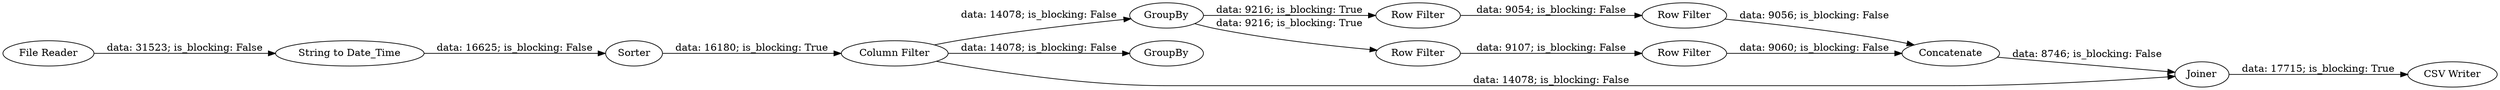 digraph {
	"-8710934142077291469_3" [label="File Reader"]
	"-8710934142077291469_29" [label="Row Filter"]
	"-8710934142077291469_31" [label="CSV Writer"]
	"-8710934142077291469_21" [label=GroupBy]
	"-8710934142077291469_22" [label=GroupBy]
	"-8710934142077291469_26" [label="Row Filter"]
	"-8710934142077291469_25" [label=Joiner]
	"-8710934142077291469_27" [label="Row Filter"]
	"-8710934142077291469_4" [label="Column Filter"]
	"-8710934142077291469_30" [label=Concatenate]
	"-8710934142077291469_28" [label="Row Filter"]
	"-8710934142077291469_24" [label=Sorter]
	"-8710934142077291469_32" [label="String to Date_Time"]
	"-8710934142077291469_30" -> "-8710934142077291469_25" [label="data: 8746; is_blocking: False"]
	"-8710934142077291469_21" -> "-8710934142077291469_29" [label="data: 9216; is_blocking: True"]
	"-8710934142077291469_3" -> "-8710934142077291469_32" [label="data: 31523; is_blocking: False"]
	"-8710934142077291469_21" -> "-8710934142077291469_28" [label="data: 9216; is_blocking: True"]
	"-8710934142077291469_4" -> "-8710934142077291469_22" [label="data: 14078; is_blocking: False"]
	"-8710934142077291469_4" -> "-8710934142077291469_25" [label="data: 14078; is_blocking: False"]
	"-8710934142077291469_26" -> "-8710934142077291469_30" [label="data: 9060; is_blocking: False"]
	"-8710934142077291469_32" -> "-8710934142077291469_24" [label="data: 16625; is_blocking: False"]
	"-8710934142077291469_28" -> "-8710934142077291469_26" [label="data: 9107; is_blocking: False"]
	"-8710934142077291469_25" -> "-8710934142077291469_31" [label="data: 17715; is_blocking: True"]
	"-8710934142077291469_4" -> "-8710934142077291469_21" [label="data: 14078; is_blocking: False"]
	"-8710934142077291469_29" -> "-8710934142077291469_27" [label="data: 9054; is_blocking: False"]
	"-8710934142077291469_24" -> "-8710934142077291469_4" [label="data: 16180; is_blocking: True"]
	"-8710934142077291469_27" -> "-8710934142077291469_30" [label="data: 9056; is_blocking: False"]
	rankdir=LR
}
